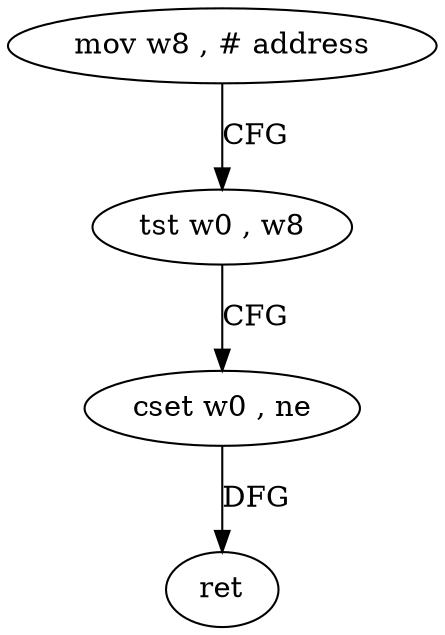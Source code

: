 digraph "func" {
"4208604" [label = "mov w8 , # address" ]
"4208608" [label = "tst w0 , w8" ]
"4208612" [label = "cset w0 , ne" ]
"4208616" [label = "ret" ]
"4208604" -> "4208608" [ label = "CFG" ]
"4208608" -> "4208612" [ label = "CFG" ]
"4208612" -> "4208616" [ label = "DFG" ]
}

